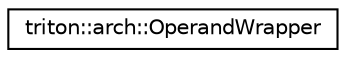 digraph "Graphical Class Hierarchy"
{
  edge [fontname="Helvetica",fontsize="10",labelfontname="Helvetica",labelfontsize="10"];
  node [fontname="Helvetica",fontsize="10",shape=record];
  rankdir="LR";
  Node0 [label="triton::arch::OperandWrapper",height=0.2,width=0.4,color="black", fillcolor="white", style="filled",URL="$classtriton_1_1arch_1_1OperandWrapper.html",tooltip="This class is used as operand wrapper. "];
}
